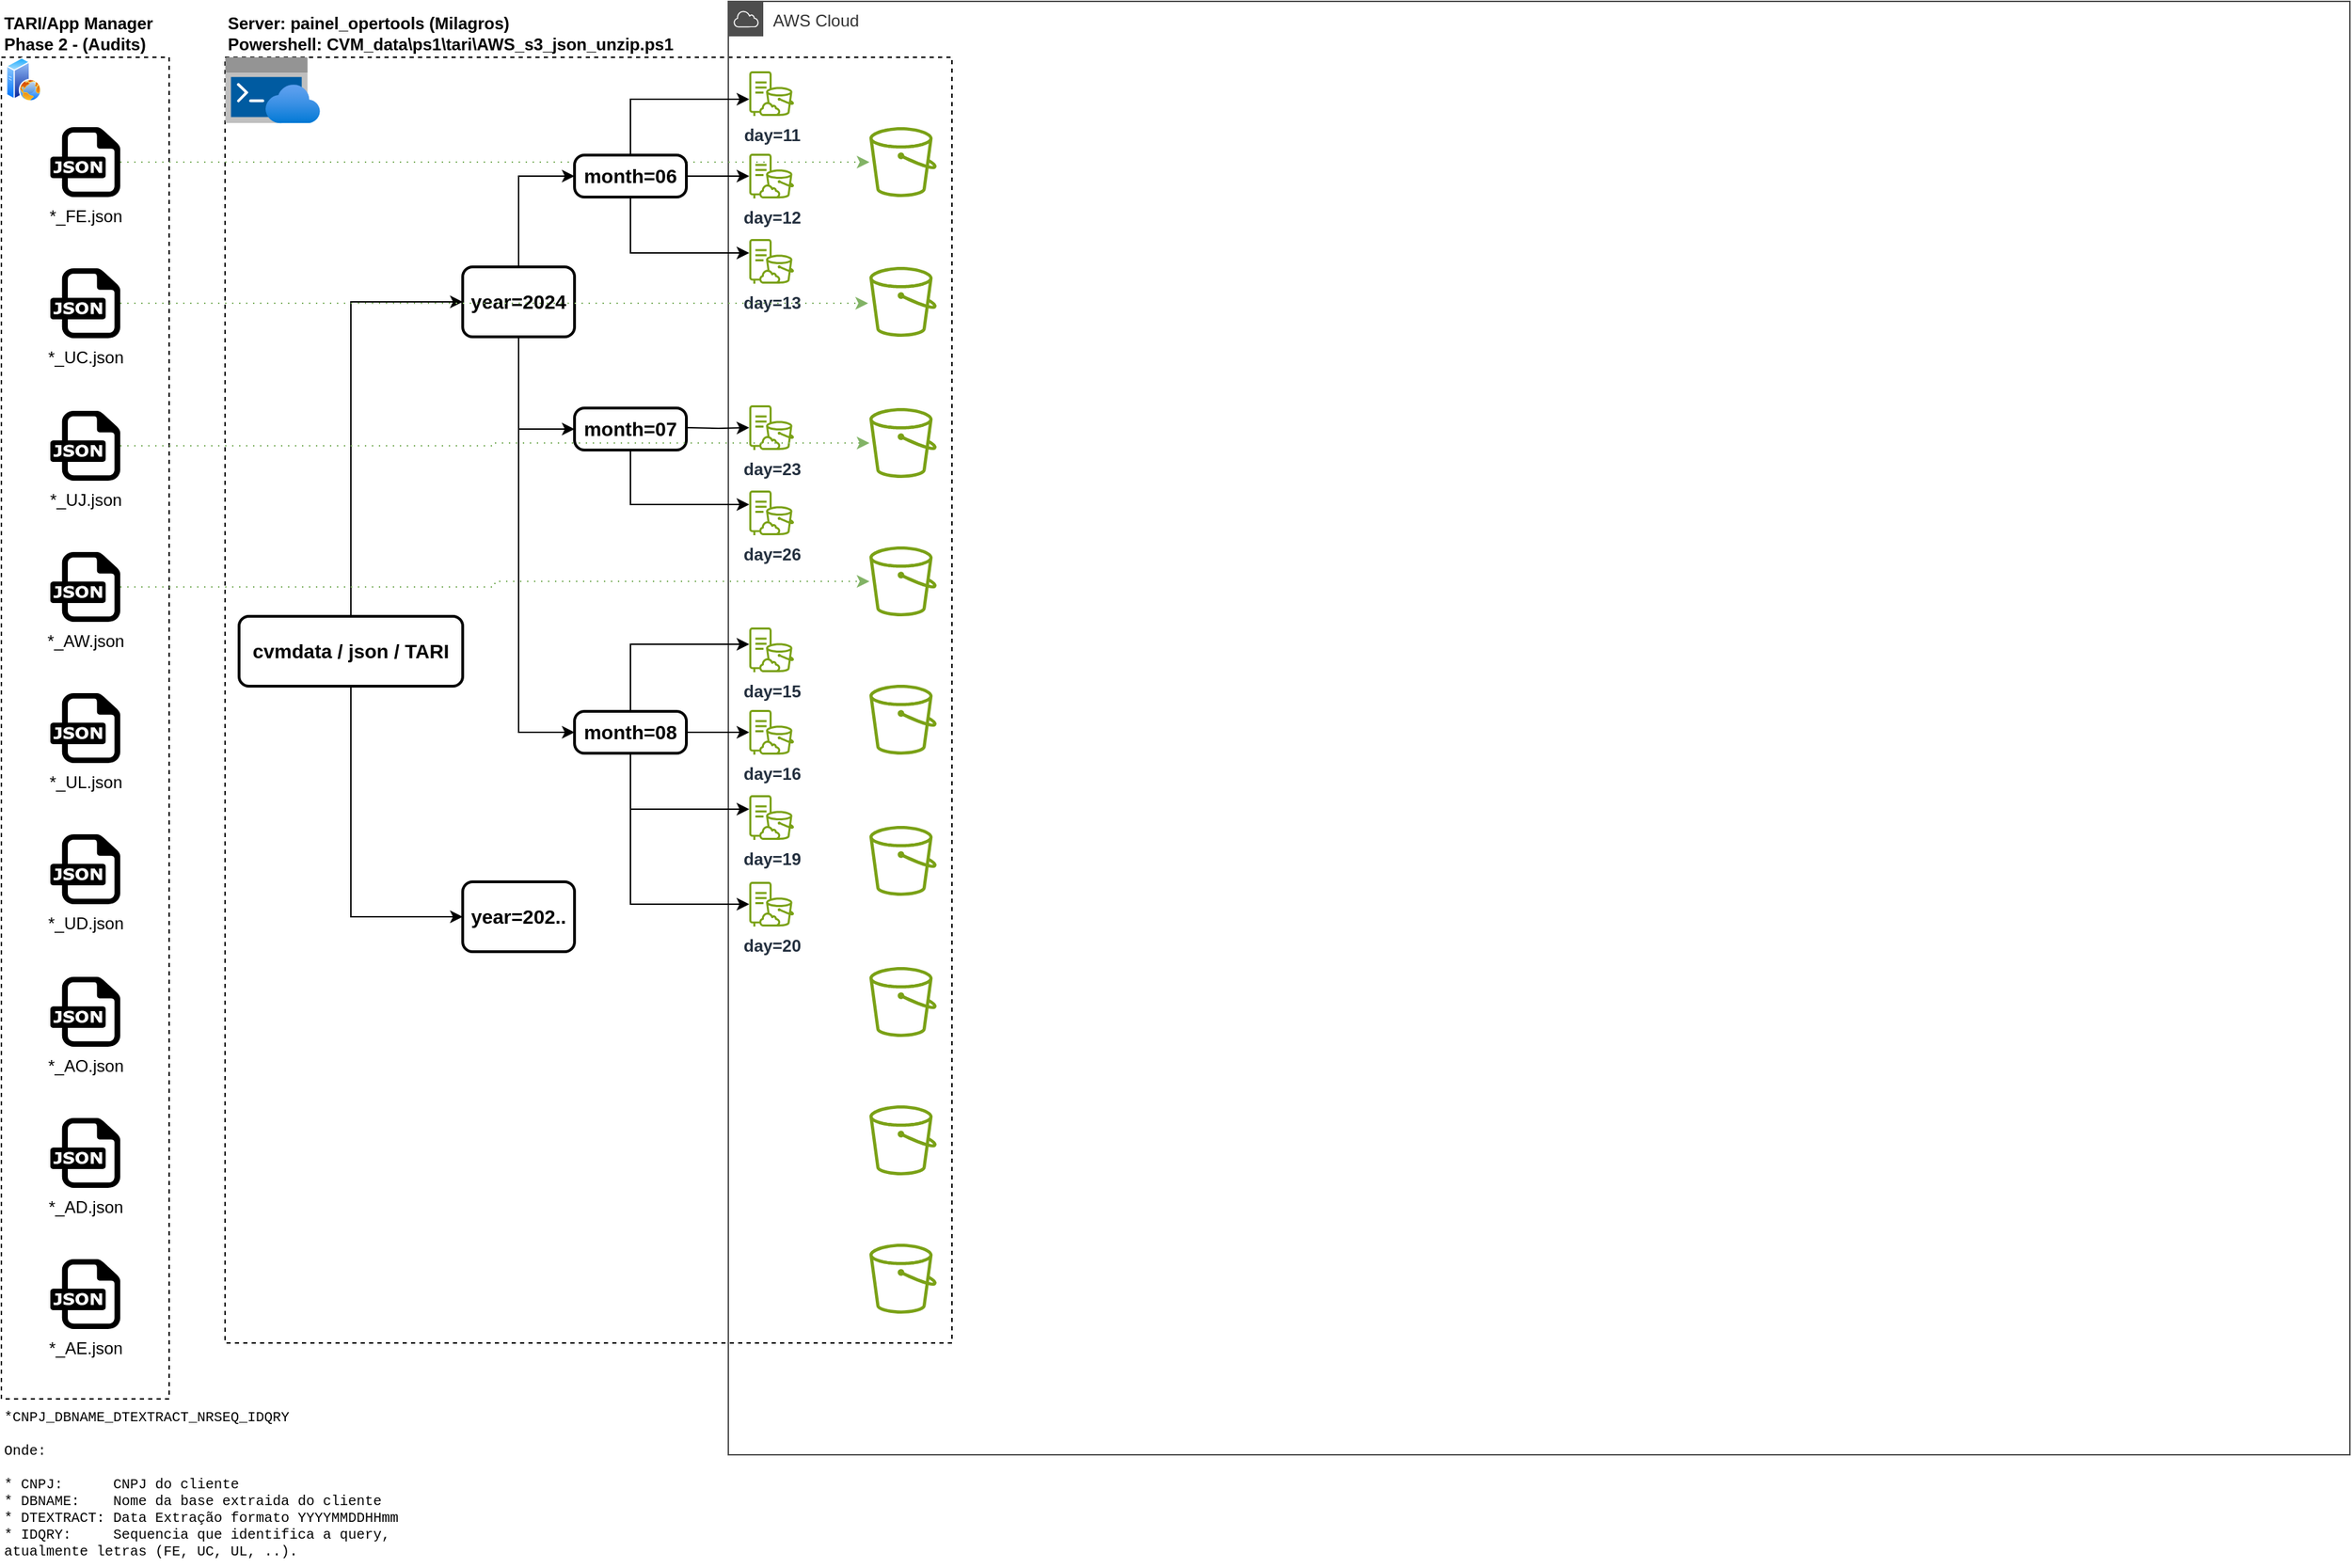 <mxfile version="24.7.7">
  <diagram name="Página-1" id="c6UU8xq08x8CxFMYKwdJ">
    <mxGraphModel dx="1585" dy="650" grid="1" gridSize="10" guides="1" tooltips="1" connect="1" arrows="1" fold="1" page="1" pageScale="0.75" pageWidth="827" pageHeight="1169" background="none" math="0" shadow="0">
      <root>
        <mxCell id="0" />
        <mxCell id="CtPyU6aLkwgzy3mVIZhx-16" value="powershell" parent="0" />
        <mxCell id="CtPyU6aLkwgzy3mVIZhx-18" value="&lt;b&gt;Server:&amp;nbsp;painel_opertools (Milagros)&lt;/b&gt;&lt;div&gt;&lt;b&gt;Powershell:&amp;nbsp;CVM_data\ps1\tari\AWS_s3_json_unzip.ps1&lt;/b&gt;&lt;/div&gt;" style="whiteSpace=wrap;html=1;dashed=1;labelPosition=center;verticalLabelPosition=top;align=left;verticalAlign=bottom;" vertex="1" parent="CtPyU6aLkwgzy3mVIZhx-16">
          <mxGeometry x="200" y="120" width="520" height="920" as="geometry" />
        </mxCell>
        <mxCell id="CtPyU6aLkwgzy3mVIZhx-17" value="" style="image;aspect=fixed;html=1;points=[];align=center;fontSize=12;image=img/lib/azure2/other/Azure_Cloud_Shell.svg;" vertex="1" parent="CtPyU6aLkwgzy3mVIZhx-16">
          <mxGeometry x="200" y="120" width="68" height="47.2" as="geometry" />
        </mxCell>
        <mxCell id="CtPyU6aLkwgzy3mVIZhx-19" value="tari" parent="0" />
        <mxCell id="CtPyU6aLkwgzy3mVIZhx-22" value="" style="group;align=left;" vertex="1" connectable="0" parent="CtPyU6aLkwgzy3mVIZhx-19">
          <mxGeometry x="40" y="120" width="120" height="960" as="geometry" />
        </mxCell>
        <mxCell id="CtPyU6aLkwgzy3mVIZhx-20" value="&lt;b&gt;TARI/App Manager &lt;span style=&quot;background-color: initial;&quot;&gt;Phase 2 - (Audits)&lt;/span&gt;&lt;/b&gt;" style="whiteSpace=wrap;html=1;dashed=1;labelPosition=center;verticalLabelPosition=top;align=left;verticalAlign=bottom;" vertex="1" parent="CtPyU6aLkwgzy3mVIZhx-22">
          <mxGeometry width="120" height="960" as="geometry" />
        </mxCell>
        <mxCell id="CtPyU6aLkwgzy3mVIZhx-21" value="" style="image;perimeter=ellipsePerimeter;html=1;align=center;shadow=0;dashed=0;spacingTop=3;image=img/lib/active_directory/web_server.svg;" vertex="1" parent="CtPyU6aLkwgzy3mVIZhx-22">
          <mxGeometry width="32" height="31.67" as="geometry" />
        </mxCell>
        <mxCell id="CtPyU6aLkwgzy3mVIZhx-23" value="*&lt;span style=&quot;background-color: initial;&quot;&gt;_FE.json&lt;/span&gt;" style="dashed=0;outlineConnect=0;html=1;align=center;labelPosition=center;verticalLabelPosition=bottom;verticalAlign=top;shape=mxgraph.weblogos.json" vertex="1" parent="CtPyU6aLkwgzy3mVIZhx-22">
          <mxGeometry x="35" y="50.001" width="50" height="50" as="geometry" />
        </mxCell>
        <mxCell id="CtPyU6aLkwgzy3mVIZhx-24" value="*_UC.json" style="dashed=0;outlineConnect=0;html=1;align=center;labelPosition=center;verticalLabelPosition=bottom;verticalAlign=top;shape=mxgraph.weblogos.json" vertex="1" parent="CtPyU6aLkwgzy3mVIZhx-22">
          <mxGeometry x="35" y="151" width="50" height="50" as="geometry" />
        </mxCell>
        <mxCell id="CtPyU6aLkwgzy3mVIZhx-25" value="*_UJ.json" style="dashed=0;outlineConnect=0;html=1;align=center;labelPosition=center;verticalLabelPosition=bottom;verticalAlign=top;shape=mxgraph.weblogos.json" vertex="1" parent="CtPyU6aLkwgzy3mVIZhx-22">
          <mxGeometry x="35" y="253" width="50" height="50" as="geometry" />
        </mxCell>
        <mxCell id="CtPyU6aLkwgzy3mVIZhx-26" value="*_AW.json" style="dashed=0;outlineConnect=0;html=1;align=center;labelPosition=center;verticalLabelPosition=bottom;verticalAlign=top;shape=mxgraph.weblogos.json" vertex="1" parent="CtPyU6aLkwgzy3mVIZhx-22">
          <mxGeometry x="35" y="354" width="50" height="50" as="geometry" />
        </mxCell>
        <mxCell id="CtPyU6aLkwgzy3mVIZhx-27" value="*_UL.json" style="dashed=0;outlineConnect=0;html=1;align=center;labelPosition=center;verticalLabelPosition=bottom;verticalAlign=top;shape=mxgraph.weblogos.json" vertex="1" parent="CtPyU6aLkwgzy3mVIZhx-22">
          <mxGeometry x="35" y="455" width="50" height="50" as="geometry" />
        </mxCell>
        <mxCell id="CtPyU6aLkwgzy3mVIZhx-28" value="*_AE.json" style="dashed=0;outlineConnect=0;html=1;align=center;labelPosition=center;verticalLabelPosition=bottom;verticalAlign=top;shape=mxgraph.weblogos.json" vertex="1" parent="CtPyU6aLkwgzy3mVIZhx-22">
          <mxGeometry x="35" y="860.001" width="50" height="50" as="geometry" />
        </mxCell>
        <mxCell id="CtPyU6aLkwgzy3mVIZhx-29" value="*_AD.json" style="dashed=0;outlineConnect=0;html=1;align=center;labelPosition=center;verticalLabelPosition=bottom;verticalAlign=top;shape=mxgraph.weblogos.json" vertex="1" parent="CtPyU6aLkwgzy3mVIZhx-22">
          <mxGeometry x="35" y="759" width="50" height="50" as="geometry" />
        </mxCell>
        <mxCell id="CtPyU6aLkwgzy3mVIZhx-30" value="*_AO.json" style="dashed=0;outlineConnect=0;html=1;align=center;labelPosition=center;verticalLabelPosition=bottom;verticalAlign=top;shape=mxgraph.weblogos.json" vertex="1" parent="CtPyU6aLkwgzy3mVIZhx-22">
          <mxGeometry x="35" y="658" width="50" height="50" as="geometry" />
        </mxCell>
        <mxCell id="CtPyU6aLkwgzy3mVIZhx-31" value="*_UD.json" style="dashed=0;outlineConnect=0;html=1;align=center;labelPosition=center;verticalLabelPosition=bottom;verticalAlign=top;shape=mxgraph.weblogos.json" vertex="1" parent="CtPyU6aLkwgzy3mVIZhx-22">
          <mxGeometry x="35" y="556" width="50" height="50" as="geometry" />
        </mxCell>
        <mxCell id="CtPyU6aLkwgzy3mVIZhx-35" value="*CNPJ_DBNAME_DTEXTRACT_NRSEQ_IDQRY&#xa;&#xa;Onde:&#xa;&#xa;* CNPJ:      CNPJ do cliente&#xa;* DBNAME:    Nome da base extraida do cliente&#xa;* DTEXTRACT: Data Extração formato YYYYMMDDHHmm&#xa;* IDQRY:     Sequencia que identifica a query, &#xa;atualmente letras (FE, UC, UL, ..)." style="fillColor=none;strokeColor=none;align=left;fontSize=10;fontFamily=Courier New;" vertex="1" parent="CtPyU6aLkwgzy3mVIZhx-19">
          <mxGeometry x="40" y="1080" width="350" height="120" as="geometry" />
        </mxCell>
        <mxCell id="CtPyU6aLkwgzy3mVIZhx-6" value="cloud" parent="0" />
        <mxCell id="CtPyU6aLkwgzy3mVIZhx-8" value="AWS Cloud" style="sketch=0;outlineConnect=0;gradientColor=none;html=1;whiteSpace=wrap;fontSize=12;fontStyle=0;shape=mxgraph.aws4.group;grIcon=mxgraph.aws4.group_aws_cloud;strokeColor=#4D4D4D;fillColor=none;verticalAlign=top;align=left;spacingLeft=30;fontColor=#333333;dashed=0;" vertex="1" parent="CtPyU6aLkwgzy3mVIZhx-6">
          <mxGeometry x="560" y="80" width="1160" height="1040" as="geometry" />
        </mxCell>
        <mxCell id="CtPyU6aLkwgzy3mVIZhx-77" style="edgeStyle=orthogonalEdgeStyle;rounded=0;orthogonalLoop=1;jettySize=auto;html=1;entryX=0;entryY=0.5;entryDx=0;entryDy=0;" edge="1" parent="CtPyU6aLkwgzy3mVIZhx-6" source="CtPyU6aLkwgzy3mVIZhx-51" target="CtPyU6aLkwgzy3mVIZhx-56">
          <mxGeometry relative="1" as="geometry" />
        </mxCell>
        <mxCell id="CtPyU6aLkwgzy3mVIZhx-79" style="edgeStyle=orthogonalEdgeStyle;rounded=0;orthogonalLoop=1;jettySize=auto;html=1;entryX=0;entryY=0.5;entryDx=0;entryDy=0;" edge="1" parent="CtPyU6aLkwgzy3mVIZhx-6" source="CtPyU6aLkwgzy3mVIZhx-51" target="CtPyU6aLkwgzy3mVIZhx-62">
          <mxGeometry relative="1" as="geometry" />
        </mxCell>
        <mxCell id="CtPyU6aLkwgzy3mVIZhx-51" value="&lt;font size=&quot;1&quot; style=&quot;&quot;&gt;&lt;b style=&quot;font-size: 14px;&quot;&gt;cvmdata / json / TARI&lt;/b&gt;&lt;/font&gt;" style="rounded=1;whiteSpace=wrap;html=1;absoluteArcSize=1;arcSize=14;strokeWidth=2;" vertex="1" parent="CtPyU6aLkwgzy3mVIZhx-6">
          <mxGeometry x="210" y="520" width="160" height="50" as="geometry" />
        </mxCell>
        <mxCell id="CtPyU6aLkwgzy3mVIZhx-52" value="" style="sketch=0;outlineConnect=0;fontColor=#232F3E;gradientColor=none;fillColor=#7AA116;strokeColor=none;dashed=0;verticalLabelPosition=bottom;verticalAlign=top;align=center;html=1;fontSize=12;fontStyle=0;pointerEvents=1;shape=mxgraph.aws4.bucket;" vertex="1" parent="CtPyU6aLkwgzy3mVIZhx-6">
          <mxGeometry x="660" y="170" width="50" height="50" as="geometry" />
        </mxCell>
        <mxCell id="CtPyU6aLkwgzy3mVIZhx-53" style="edgeStyle=orthogonalEdgeStyle;rounded=0;orthogonalLoop=1;jettySize=auto;html=1;dashed=1;dashPattern=1 4;fillColor=#d5e8d4;strokeColor=#82b366;" edge="1" parent="CtPyU6aLkwgzy3mVIZhx-6" source="CtPyU6aLkwgzy3mVIZhx-23" target="CtPyU6aLkwgzy3mVIZhx-52">
          <mxGeometry relative="1" as="geometry" />
        </mxCell>
        <mxCell id="CtPyU6aLkwgzy3mVIZhx-74" style="edgeStyle=orthogonalEdgeStyle;rounded=0;orthogonalLoop=1;jettySize=auto;html=1;entryX=0;entryY=0.5;entryDx=0;entryDy=0;" edge="1" parent="CtPyU6aLkwgzy3mVIZhx-6" source="CtPyU6aLkwgzy3mVIZhx-56" target="CtPyU6aLkwgzy3mVIZhx-67">
          <mxGeometry relative="1" as="geometry" />
        </mxCell>
        <mxCell id="CtPyU6aLkwgzy3mVIZhx-75" style="edgeStyle=orthogonalEdgeStyle;rounded=0;orthogonalLoop=1;jettySize=auto;html=1;entryX=0;entryY=0.5;entryDx=0;entryDy=0;" edge="1" parent="CtPyU6aLkwgzy3mVIZhx-6" source="CtPyU6aLkwgzy3mVIZhx-56" target="CtPyU6aLkwgzy3mVIZhx-64">
          <mxGeometry relative="1" as="geometry" />
        </mxCell>
        <mxCell id="CtPyU6aLkwgzy3mVIZhx-109" style="edgeStyle=orthogonalEdgeStyle;rounded=0;orthogonalLoop=1;jettySize=auto;html=1;entryX=0;entryY=0.5;entryDx=0;entryDy=0;" edge="1" parent="CtPyU6aLkwgzy3mVIZhx-6" source="CtPyU6aLkwgzy3mVIZhx-56" target="CtPyU6aLkwgzy3mVIZhx-105">
          <mxGeometry relative="1" as="geometry" />
        </mxCell>
        <mxCell id="CtPyU6aLkwgzy3mVIZhx-56" value="&lt;font size=&quot;1&quot; style=&quot;&quot;&gt;&lt;b style=&quot;font-size: 14px;&quot;&gt;year=2024&lt;/b&gt;&lt;/font&gt;" style="rounded=1;whiteSpace=wrap;html=1;absoluteArcSize=1;arcSize=14;strokeWidth=2;" vertex="1" parent="CtPyU6aLkwgzy3mVIZhx-6">
          <mxGeometry x="370" y="270" width="80" height="50" as="geometry" />
        </mxCell>
        <mxCell id="CtPyU6aLkwgzy3mVIZhx-62" value="&lt;font size=&quot;1&quot; style=&quot;&quot;&gt;&lt;b style=&quot;font-size: 14px;&quot;&gt;year=202..&lt;/b&gt;&lt;/font&gt;" style="rounded=1;whiteSpace=wrap;html=1;absoluteArcSize=1;arcSize=14;strokeWidth=2;" vertex="1" parent="CtPyU6aLkwgzy3mVIZhx-6">
          <mxGeometry x="370" y="710" width="80" height="50" as="geometry" />
        </mxCell>
        <mxCell id="CtPyU6aLkwgzy3mVIZhx-64" value="&lt;font size=&quot;1&quot; style=&quot;&quot;&gt;&lt;b style=&quot;font-size: 14px;&quot;&gt;month=07&lt;/b&gt;&lt;/font&gt;" style="rounded=1;whiteSpace=wrap;html=1;absoluteArcSize=1;arcSize=14;strokeWidth=2;" vertex="1" parent="CtPyU6aLkwgzy3mVIZhx-6">
          <mxGeometry x="450" y="371" width="80" height="30" as="geometry" />
        </mxCell>
        <mxCell id="CtPyU6aLkwgzy3mVIZhx-65" value="&lt;b&gt;day=11&lt;/b&gt;" style="sketch=0;outlineConnect=0;fontColor=#232F3E;gradientColor=none;fillColor=#7AA116;strokeColor=none;dashed=0;verticalLabelPosition=bottom;verticalAlign=top;align=center;html=1;fontSize=12;fontStyle=0;aspect=fixed;pointerEvents=1;shape=mxgraph.aws4.s3_on_outposts;" vertex="1" parent="CtPyU6aLkwgzy3mVIZhx-6">
          <mxGeometry x="575" y="130" width="32" height="32" as="geometry" />
        </mxCell>
        <mxCell id="CtPyU6aLkwgzy3mVIZhx-69" style="edgeStyle=orthogonalEdgeStyle;rounded=0;orthogonalLoop=1;jettySize=auto;html=1;" edge="1" parent="CtPyU6aLkwgzy3mVIZhx-6" source="CtPyU6aLkwgzy3mVIZhx-67" target="CtPyU6aLkwgzy3mVIZhx-65">
          <mxGeometry relative="1" as="geometry">
            <Array as="points">
              <mxPoint x="490" y="150" />
            </Array>
          </mxGeometry>
        </mxCell>
        <mxCell id="CtPyU6aLkwgzy3mVIZhx-70" style="edgeStyle=orthogonalEdgeStyle;rounded=0;orthogonalLoop=1;jettySize=auto;html=1;" edge="1" parent="CtPyU6aLkwgzy3mVIZhx-6" source="CtPyU6aLkwgzy3mVIZhx-67" target="CtPyU6aLkwgzy3mVIZhx-68">
          <mxGeometry relative="1" as="geometry" />
        </mxCell>
        <mxCell id="CtPyU6aLkwgzy3mVIZhx-72" style="edgeStyle=orthogonalEdgeStyle;rounded=0;orthogonalLoop=1;jettySize=auto;html=1;" edge="1" parent="CtPyU6aLkwgzy3mVIZhx-6" source="CtPyU6aLkwgzy3mVIZhx-67" target="CtPyU6aLkwgzy3mVIZhx-71">
          <mxGeometry relative="1" as="geometry">
            <Array as="points">
              <mxPoint x="490" y="260" />
            </Array>
          </mxGeometry>
        </mxCell>
        <mxCell id="CtPyU6aLkwgzy3mVIZhx-67" value="&lt;font size=&quot;1&quot; style=&quot;&quot;&gt;&lt;b style=&quot;font-size: 14px;&quot;&gt;month=06&lt;/b&gt;&lt;/font&gt;" style="rounded=1;whiteSpace=wrap;html=1;absoluteArcSize=1;arcSize=14;strokeWidth=2;" vertex="1" parent="CtPyU6aLkwgzy3mVIZhx-6">
          <mxGeometry x="450" y="190" width="80" height="30" as="geometry" />
        </mxCell>
        <mxCell id="CtPyU6aLkwgzy3mVIZhx-68" value="&lt;b&gt;day=12&lt;/b&gt;" style="sketch=0;outlineConnect=0;fontColor=#232F3E;gradientColor=none;fillColor=#7AA116;strokeColor=none;dashed=0;verticalLabelPosition=bottom;verticalAlign=top;align=center;html=1;fontSize=12;fontStyle=0;aspect=fixed;pointerEvents=1;shape=mxgraph.aws4.s3_on_outposts;" vertex="1" parent="CtPyU6aLkwgzy3mVIZhx-6">
          <mxGeometry x="575" y="189" width="32" height="32" as="geometry" />
        </mxCell>
        <mxCell id="CtPyU6aLkwgzy3mVIZhx-71" value="&lt;b&gt;day=13&lt;/b&gt;" style="sketch=0;outlineConnect=0;fontColor=#232F3E;gradientColor=none;fillColor=#7AA116;strokeColor=none;dashed=0;verticalLabelPosition=bottom;verticalAlign=top;align=center;html=1;fontSize=12;fontStyle=0;aspect=fixed;pointerEvents=1;shape=mxgraph.aws4.s3_on_outposts;" vertex="1" parent="CtPyU6aLkwgzy3mVIZhx-6">
          <mxGeometry x="575" y="250" width="32" height="32" as="geometry" />
        </mxCell>
        <mxCell id="CtPyU6aLkwgzy3mVIZhx-80" style="edgeStyle=orthogonalEdgeStyle;rounded=0;orthogonalLoop=1;jettySize=auto;html=1;" edge="1" target="CtPyU6aLkwgzy3mVIZhx-84" parent="CtPyU6aLkwgzy3mVIZhx-6">
          <mxGeometry relative="1" as="geometry">
            <mxPoint x="530" y="385" as="sourcePoint" />
          </mxGeometry>
        </mxCell>
        <mxCell id="CtPyU6aLkwgzy3mVIZhx-82" style="edgeStyle=orthogonalEdgeStyle;rounded=0;orthogonalLoop=1;jettySize=auto;html=1;" edge="1" target="CtPyU6aLkwgzy3mVIZhx-83" parent="CtPyU6aLkwgzy3mVIZhx-6">
          <mxGeometry relative="1" as="geometry">
            <mxPoint x="490" y="400" as="sourcePoint" />
            <Array as="points">
              <mxPoint x="490" y="440" />
            </Array>
          </mxGeometry>
        </mxCell>
        <mxCell id="CtPyU6aLkwgzy3mVIZhx-83" value="&lt;b&gt;day=26&lt;/b&gt;" style="sketch=0;outlineConnect=0;fontColor=#232F3E;gradientColor=none;fillColor=#7AA116;strokeColor=none;dashed=0;verticalLabelPosition=bottom;verticalAlign=top;align=center;html=1;fontSize=12;fontStyle=0;aspect=fixed;pointerEvents=1;shape=mxgraph.aws4.s3_on_outposts;" vertex="1" parent="CtPyU6aLkwgzy3mVIZhx-6">
          <mxGeometry x="575" y="430" width="32" height="32" as="geometry" />
        </mxCell>
        <mxCell id="CtPyU6aLkwgzy3mVIZhx-84" value="&lt;b&gt;day=23&lt;/b&gt;" style="sketch=0;outlineConnect=0;fontColor=#232F3E;gradientColor=none;fillColor=#7AA116;strokeColor=none;dashed=0;verticalLabelPosition=bottom;verticalAlign=top;align=center;html=1;fontSize=12;fontStyle=0;aspect=fixed;pointerEvents=1;shape=mxgraph.aws4.s3_on_outposts;" vertex="1" parent="CtPyU6aLkwgzy3mVIZhx-6">
          <mxGeometry x="575" y="369" width="32" height="32" as="geometry" />
        </mxCell>
        <mxCell id="CtPyU6aLkwgzy3mVIZhx-90" style="edgeStyle=orthogonalEdgeStyle;rounded=0;orthogonalLoop=1;jettySize=auto;html=1;dashed=1;dashPattern=1 4;fillColor=#d5e8d4;strokeColor=#82b366;" edge="1" parent="CtPyU6aLkwgzy3mVIZhx-6" source="CtPyU6aLkwgzy3mVIZhx-24">
          <mxGeometry relative="1" as="geometry">
            <mxPoint x="660.004" y="296" as="targetPoint" />
          </mxGeometry>
        </mxCell>
        <mxCell id="CtPyU6aLkwgzy3mVIZhx-96" value="" style="sketch=0;outlineConnect=0;fontColor=#232F3E;gradientColor=none;fillColor=#7AA116;strokeColor=none;dashed=0;verticalLabelPosition=bottom;verticalAlign=top;align=center;html=1;fontSize=12;fontStyle=0;pointerEvents=1;shape=mxgraph.aws4.bucket;" vertex="1" parent="CtPyU6aLkwgzy3mVIZhx-6">
          <mxGeometry x="660" y="270" width="50" height="50" as="geometry" />
        </mxCell>
        <mxCell id="CtPyU6aLkwgzy3mVIZhx-97" value="" style="sketch=0;outlineConnect=0;fontColor=#232F3E;gradientColor=none;fillColor=#7AA116;strokeColor=none;dashed=0;verticalLabelPosition=bottom;verticalAlign=top;align=center;html=1;fontSize=12;fontStyle=0;pointerEvents=1;shape=mxgraph.aws4.bucket;" vertex="1" parent="CtPyU6aLkwgzy3mVIZhx-6">
          <mxGeometry x="660" y="371" width="50" height="50" as="geometry" />
        </mxCell>
        <mxCell id="CtPyU6aLkwgzy3mVIZhx-98" style="edgeStyle=orthogonalEdgeStyle;rounded=0;orthogonalLoop=1;jettySize=auto;html=1;dashed=1;dashPattern=1 4;fillColor=#d5e8d4;strokeColor=#82b366;" edge="1" parent="CtPyU6aLkwgzy3mVIZhx-6" source="CtPyU6aLkwgzy3mVIZhx-25" target="CtPyU6aLkwgzy3mVIZhx-97">
          <mxGeometry relative="1" as="geometry" />
        </mxCell>
        <mxCell id="CtPyU6aLkwgzy3mVIZhx-99" value="" style="sketch=0;outlineConnect=0;fontColor=#232F3E;gradientColor=none;fillColor=#7AA116;strokeColor=none;dashed=0;verticalLabelPosition=bottom;verticalAlign=top;align=center;html=1;fontSize=12;fontStyle=0;pointerEvents=1;shape=mxgraph.aws4.bucket;" vertex="1" parent="CtPyU6aLkwgzy3mVIZhx-6">
          <mxGeometry x="660" y="470" width="50" height="50" as="geometry" />
        </mxCell>
        <mxCell id="CtPyU6aLkwgzy3mVIZhx-100" style="edgeStyle=orthogonalEdgeStyle;rounded=0;orthogonalLoop=1;jettySize=auto;html=1;dashed=1;dashPattern=1 4;fillColor=#d5e8d4;strokeColor=#82b366;" edge="1" parent="CtPyU6aLkwgzy3mVIZhx-6" source="CtPyU6aLkwgzy3mVIZhx-26" target="CtPyU6aLkwgzy3mVIZhx-99">
          <mxGeometry relative="1" as="geometry" />
        </mxCell>
        <mxCell id="CtPyU6aLkwgzy3mVIZhx-102" style="edgeStyle=orthogonalEdgeStyle;rounded=0;orthogonalLoop=1;jettySize=auto;html=1;exitX=0.5;exitY=0;exitDx=0;exitDy=0;" edge="1" source="CtPyU6aLkwgzy3mVIZhx-105" target="CtPyU6aLkwgzy3mVIZhx-106" parent="CtPyU6aLkwgzy3mVIZhx-6">
          <mxGeometry relative="1" as="geometry">
            <mxPoint x="450" y="508" as="sourcePoint" />
            <Array as="points">
              <mxPoint x="490" y="540" />
            </Array>
          </mxGeometry>
        </mxCell>
        <mxCell id="CtPyU6aLkwgzy3mVIZhx-103" style="edgeStyle=orthogonalEdgeStyle;rounded=0;orthogonalLoop=1;jettySize=auto;html=1;" edge="1" source="CtPyU6aLkwgzy3mVIZhx-105" target="CtPyU6aLkwgzy3mVIZhx-107" parent="CtPyU6aLkwgzy3mVIZhx-6">
          <mxGeometry relative="1" as="geometry" />
        </mxCell>
        <mxCell id="CtPyU6aLkwgzy3mVIZhx-104" style="edgeStyle=orthogonalEdgeStyle;rounded=0;orthogonalLoop=1;jettySize=auto;html=1;" edge="1" source="CtPyU6aLkwgzy3mVIZhx-105" target="CtPyU6aLkwgzy3mVIZhx-108" parent="CtPyU6aLkwgzy3mVIZhx-6">
          <mxGeometry relative="1" as="geometry">
            <Array as="points">
              <mxPoint x="490" y="658" />
            </Array>
          </mxGeometry>
        </mxCell>
        <mxCell id="CtPyU6aLkwgzy3mVIZhx-113" style="edgeStyle=orthogonalEdgeStyle;rounded=0;orthogonalLoop=1;jettySize=auto;html=1;" edge="1" parent="CtPyU6aLkwgzy3mVIZhx-6" source="CtPyU6aLkwgzy3mVIZhx-105" target="CtPyU6aLkwgzy3mVIZhx-110">
          <mxGeometry relative="1" as="geometry">
            <Array as="points">
              <mxPoint x="490" y="726" />
            </Array>
          </mxGeometry>
        </mxCell>
        <mxCell id="CtPyU6aLkwgzy3mVIZhx-105" value="&lt;font size=&quot;1&quot; style=&quot;&quot;&gt;&lt;b style=&quot;font-size: 14px;&quot;&gt;month=08&lt;/b&gt;&lt;/font&gt;" style="rounded=1;whiteSpace=wrap;html=1;absoluteArcSize=1;arcSize=14;strokeWidth=2;" vertex="1" parent="CtPyU6aLkwgzy3mVIZhx-6">
          <mxGeometry x="450" y="588" width="80" height="30" as="geometry" />
        </mxCell>
        <mxCell id="CtPyU6aLkwgzy3mVIZhx-106" value="&lt;b&gt;day=15&lt;/b&gt;" style="sketch=0;outlineConnect=0;fontColor=#232F3E;gradientColor=none;fillColor=#7AA116;strokeColor=none;dashed=0;verticalLabelPosition=bottom;verticalAlign=top;align=center;html=1;fontSize=12;fontStyle=0;aspect=fixed;pointerEvents=1;shape=mxgraph.aws4.s3_on_outposts;" vertex="1" parent="CtPyU6aLkwgzy3mVIZhx-6">
          <mxGeometry x="575" y="528" width="32" height="32" as="geometry" />
        </mxCell>
        <mxCell id="CtPyU6aLkwgzy3mVIZhx-107" value="&lt;b&gt;day=16&lt;/b&gt;" style="sketch=0;outlineConnect=0;fontColor=#232F3E;gradientColor=none;fillColor=#7AA116;strokeColor=none;dashed=0;verticalLabelPosition=bottom;verticalAlign=top;align=center;html=1;fontSize=12;fontStyle=0;aspect=fixed;pointerEvents=1;shape=mxgraph.aws4.s3_on_outposts;" vertex="1" parent="CtPyU6aLkwgzy3mVIZhx-6">
          <mxGeometry x="575" y="587" width="32" height="32" as="geometry" />
        </mxCell>
        <mxCell id="CtPyU6aLkwgzy3mVIZhx-108" value="&lt;b&gt;day=19&lt;/b&gt;" style="sketch=0;outlineConnect=0;fontColor=#232F3E;gradientColor=none;fillColor=#7AA116;strokeColor=none;dashed=0;verticalLabelPosition=bottom;verticalAlign=top;align=center;html=1;fontSize=12;fontStyle=0;aspect=fixed;pointerEvents=1;shape=mxgraph.aws4.s3_on_outposts;" vertex="1" parent="CtPyU6aLkwgzy3mVIZhx-6">
          <mxGeometry x="575" y="648" width="32" height="32" as="geometry" />
        </mxCell>
        <mxCell id="CtPyU6aLkwgzy3mVIZhx-110" value="&lt;b&gt;day=20&lt;/b&gt;" style="sketch=0;outlineConnect=0;fontColor=#232F3E;gradientColor=none;fillColor=#7AA116;strokeColor=none;dashed=0;verticalLabelPosition=bottom;verticalAlign=top;align=center;html=1;fontSize=12;fontStyle=0;aspect=fixed;pointerEvents=1;shape=mxgraph.aws4.s3_on_outposts;" vertex="1" parent="CtPyU6aLkwgzy3mVIZhx-6">
          <mxGeometry x="575" y="710" width="32" height="32" as="geometry" />
        </mxCell>
        <mxCell id="CtPyU6aLkwgzy3mVIZhx-114" value="" style="sketch=0;outlineConnect=0;fontColor=#232F3E;gradientColor=none;fillColor=#7AA116;strokeColor=none;dashed=0;verticalLabelPosition=bottom;verticalAlign=top;align=center;html=1;fontSize=12;fontStyle=0;pointerEvents=1;shape=mxgraph.aws4.bucket;" vertex="1" parent="CtPyU6aLkwgzy3mVIZhx-6">
          <mxGeometry x="660" y="569" width="50" height="50" as="geometry" />
        </mxCell>
        <mxCell id="CtPyU6aLkwgzy3mVIZhx-115" value="" style="sketch=0;outlineConnect=0;fontColor=#232F3E;gradientColor=none;fillColor=#7AA116;strokeColor=none;dashed=0;verticalLabelPosition=bottom;verticalAlign=top;align=center;html=1;fontSize=12;fontStyle=0;pointerEvents=1;shape=mxgraph.aws4.bucket;" vertex="1" parent="CtPyU6aLkwgzy3mVIZhx-6">
          <mxGeometry x="660" y="969" width="50" height="50" as="geometry" />
        </mxCell>
        <mxCell id="CtPyU6aLkwgzy3mVIZhx-116" value="" style="sketch=0;outlineConnect=0;fontColor=#232F3E;gradientColor=none;fillColor=#7AA116;strokeColor=none;dashed=0;verticalLabelPosition=bottom;verticalAlign=top;align=center;html=1;fontSize=12;fontStyle=0;pointerEvents=1;shape=mxgraph.aws4.bucket;" vertex="1" parent="CtPyU6aLkwgzy3mVIZhx-6">
          <mxGeometry x="660" y="870" width="50" height="50" as="geometry" />
        </mxCell>
        <mxCell id="CtPyU6aLkwgzy3mVIZhx-117" value="" style="sketch=0;outlineConnect=0;fontColor=#232F3E;gradientColor=none;fillColor=#7AA116;strokeColor=none;dashed=0;verticalLabelPosition=bottom;verticalAlign=top;align=center;html=1;fontSize=12;fontStyle=0;pointerEvents=1;shape=mxgraph.aws4.bucket;" vertex="1" parent="CtPyU6aLkwgzy3mVIZhx-6">
          <mxGeometry x="660" y="771" width="50" height="50" as="geometry" />
        </mxCell>
        <mxCell id="CtPyU6aLkwgzy3mVIZhx-118" value="" style="sketch=0;outlineConnect=0;fontColor=#232F3E;gradientColor=none;fillColor=#7AA116;strokeColor=none;dashed=0;verticalLabelPosition=bottom;verticalAlign=top;align=center;html=1;fontSize=12;fontStyle=0;pointerEvents=1;shape=mxgraph.aws4.bucket;" vertex="1" parent="CtPyU6aLkwgzy3mVIZhx-6">
          <mxGeometry x="660" y="670" width="50" height="50" as="geometry" />
        </mxCell>
        <mxCell id="CtPyU6aLkwgzy3mVIZhx-5" value="vpc" parent="0" visible="0" />
        <mxCell id="CtPyU6aLkwgzy3mVIZhx-10" value="VPC" style="sketch=0;outlineConnect=0;html=1;whiteSpace=wrap;fontSize=12;fontStyle=0;shape=mxgraph.aws4.group;grIcon=mxgraph.aws4.group_vpc;strokeColor=#82b366;fillColor=none;verticalAlign=top;align=left;spacingLeft=30;dashed=0;" vertex="1" parent="CtPyU6aLkwgzy3mVIZhx-5">
          <mxGeometry x="310" y="160" width="760" height="600" as="geometry" />
        </mxCell>
        <mxCell id="CtPyU6aLkwgzy3mVIZhx-4" value="subnet" parent="0" visible="0" />
        <mxCell id="CtPyU6aLkwgzy3mVIZhx-12" value="Public subnet" style="points=[[0,0],[0.25,0],[0.5,0],[0.75,0],[1,0],[1,0.25],[1,0.5],[1,0.75],[1,1],[0.75,1],[0.5,1],[0.25,1],[0,1],[0,0.75],[0,0.5],[0,0.25]];outlineConnect=0;gradientColor=none;html=1;whiteSpace=wrap;fontSize=12;fontStyle=0;container=0;pointerEvents=0;collapsible=0;recursiveResize=0;shape=mxgraph.aws4.group;grIcon=mxgraph.aws4.group_security_group;grStroke=0;strokeColor=#7AA116;fillColor=#F2F6E8;verticalAlign=top;align=left;spacingLeft=30;fontColor=#248814;dashed=0;" vertex="1" parent="CtPyU6aLkwgzy3mVIZhx-4">
          <mxGeometry x="360" y="210" width="480" height="240" as="geometry" />
        </mxCell>
        <mxCell id="1" parent="0" visible="0" />
        <mxCell id="yYG0TIeLjPY-ofs6EtmX-1" value="" style="sketch=0;points=[[0,0,0],[0.25,0,0],[0.5,0,0],[0.75,0,0],[1,0,0],[0,1,0],[0.25,1,0],[0.5,1,0],[0.75,1,0],[1,1,0],[0,0.25,0],[0,0.5,0],[0,0.75,0],[1,0.25,0],[1,0.5,0],[1,0.75,0]];outlineConnect=0;fontColor=#232F3E;fillColor=#8C4FFF;strokeColor=#ffffff;dashed=0;verticalLabelPosition=bottom;verticalAlign=top;align=center;html=1;fontSize=12;fontStyle=0;aspect=fixed;shape=mxgraph.aws4.resourceIcon;resIcon=mxgraph.aws4.glue;" parent="1" vertex="1">
          <mxGeometry x="840" y="520" width="78" height="78" as="geometry" />
        </mxCell>
        <mxCell id="CtPyU6aLkwgzy3mVIZhx-1" value="" style="sketch=0;outlineConnect=0;fontColor=#232F3E;gradientColor=none;fillColor=#8C4FFF;strokeColor=none;dashed=0;verticalLabelPosition=bottom;verticalAlign=top;align=center;html=1;fontSize=12;fontStyle=0;aspect=fixed;pointerEvents=1;shape=mxgraph.aws4.customer_gateway;" vertex="1" parent="1">
          <mxGeometry x="850" y="410" width="78" height="78" as="geometry" />
        </mxCell>
        <mxCell id="CtPyU6aLkwgzy3mVIZhx-2" value="" style="sketch=0;outlineConnect=0;fontColor=#232F3E;gradientColor=none;fillColor=#8C4FFF;strokeColor=none;dashed=0;verticalLabelPosition=bottom;verticalAlign=top;align=center;html=1;fontSize=12;fontStyle=0;aspect=fixed;pointerEvents=1;shape=mxgraph.aws4.nat_gateway;" vertex="1" parent="1">
          <mxGeometry x="870" y="292" width="78" height="78" as="geometry" />
        </mxCell>
      </root>
    </mxGraphModel>
  </diagram>
</mxfile>
